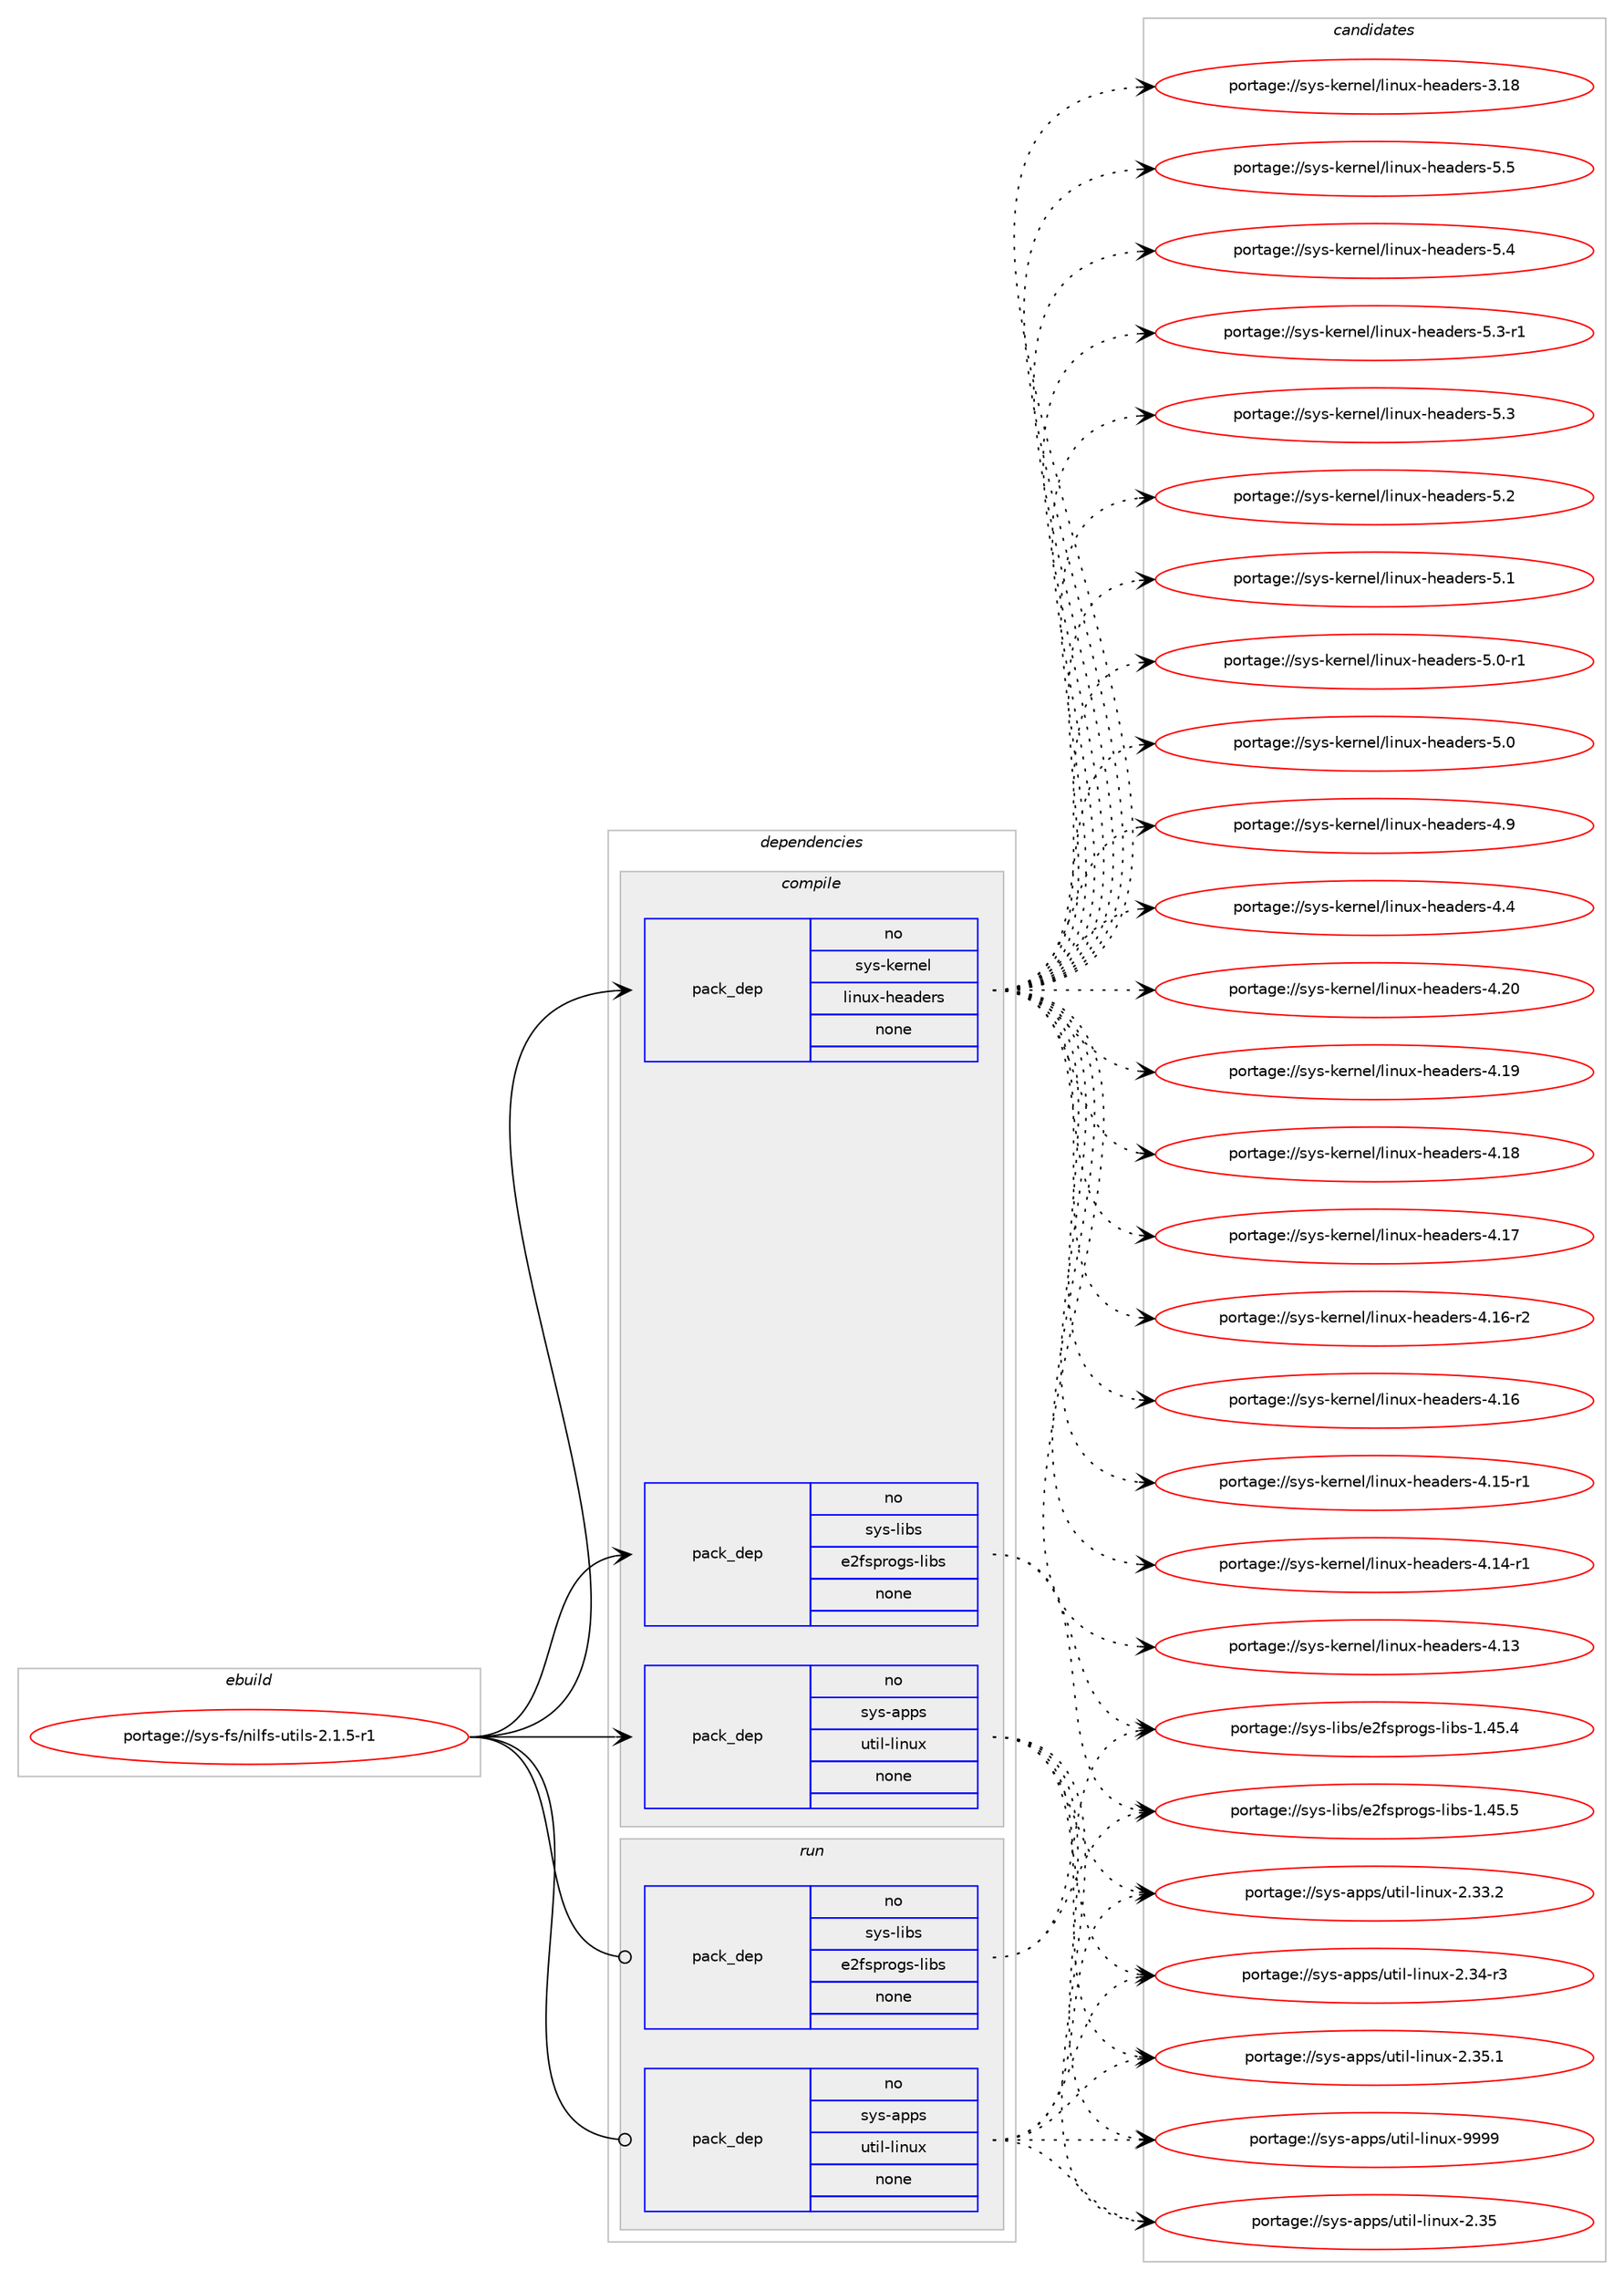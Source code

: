 digraph prolog {

# *************
# Graph options
# *************

newrank=true;
concentrate=true;
compound=true;
graph [rankdir=LR,fontname=Helvetica,fontsize=10,ranksep=1.5];#, ranksep=2.5, nodesep=0.2];
edge  [arrowhead=vee];
node  [fontname=Helvetica,fontsize=10];

# **********
# The ebuild
# **********

subgraph cluster_leftcol {
color=gray;
rank=same;
label=<<i>ebuild</i>>;
id [label="portage://sys-fs/nilfs-utils-2.1.5-r1", color=red, width=4, href="../sys-fs/nilfs-utils-2.1.5-r1.svg"];
}

# ****************
# The dependencies
# ****************

subgraph cluster_midcol {
color=gray;
label=<<i>dependencies</i>>;
subgraph cluster_compile {
fillcolor="#eeeeee";
style=filled;
label=<<i>compile</i>>;
subgraph pack33791 {
dependency43195 [label=<<TABLE BORDER="0" CELLBORDER="1" CELLSPACING="0" CELLPADDING="4" WIDTH="220"><TR><TD ROWSPAN="6" CELLPADDING="30">pack_dep</TD></TR><TR><TD WIDTH="110">no</TD></TR><TR><TD>sys-apps</TD></TR><TR><TD>util-linux</TD></TR><TR><TD>none</TD></TR><TR><TD></TD></TR></TABLE>>, shape=none, color=blue];
}
id:e -> dependency43195:w [weight=20,style="solid",arrowhead="vee"];
subgraph pack33792 {
dependency43196 [label=<<TABLE BORDER="0" CELLBORDER="1" CELLSPACING="0" CELLPADDING="4" WIDTH="220"><TR><TD ROWSPAN="6" CELLPADDING="30">pack_dep</TD></TR><TR><TD WIDTH="110">no</TD></TR><TR><TD>sys-kernel</TD></TR><TR><TD>linux-headers</TD></TR><TR><TD>none</TD></TR><TR><TD></TD></TR></TABLE>>, shape=none, color=blue];
}
id:e -> dependency43196:w [weight=20,style="solid",arrowhead="vee"];
subgraph pack33793 {
dependency43197 [label=<<TABLE BORDER="0" CELLBORDER="1" CELLSPACING="0" CELLPADDING="4" WIDTH="220"><TR><TD ROWSPAN="6" CELLPADDING="30">pack_dep</TD></TR><TR><TD WIDTH="110">no</TD></TR><TR><TD>sys-libs</TD></TR><TR><TD>e2fsprogs-libs</TD></TR><TR><TD>none</TD></TR><TR><TD></TD></TR></TABLE>>, shape=none, color=blue];
}
id:e -> dependency43197:w [weight=20,style="solid",arrowhead="vee"];
}
subgraph cluster_compileandrun {
fillcolor="#eeeeee";
style=filled;
label=<<i>compile and run</i>>;
}
subgraph cluster_run {
fillcolor="#eeeeee";
style=filled;
label=<<i>run</i>>;
subgraph pack33794 {
dependency43198 [label=<<TABLE BORDER="0" CELLBORDER="1" CELLSPACING="0" CELLPADDING="4" WIDTH="220"><TR><TD ROWSPAN="6" CELLPADDING="30">pack_dep</TD></TR><TR><TD WIDTH="110">no</TD></TR><TR><TD>sys-apps</TD></TR><TR><TD>util-linux</TD></TR><TR><TD>none</TD></TR><TR><TD></TD></TR></TABLE>>, shape=none, color=blue];
}
id:e -> dependency43198:w [weight=20,style="solid",arrowhead="odot"];
subgraph pack33795 {
dependency43199 [label=<<TABLE BORDER="0" CELLBORDER="1" CELLSPACING="0" CELLPADDING="4" WIDTH="220"><TR><TD ROWSPAN="6" CELLPADDING="30">pack_dep</TD></TR><TR><TD WIDTH="110">no</TD></TR><TR><TD>sys-libs</TD></TR><TR><TD>e2fsprogs-libs</TD></TR><TR><TD>none</TD></TR><TR><TD></TD></TR></TABLE>>, shape=none, color=blue];
}
id:e -> dependency43199:w [weight=20,style="solid",arrowhead="odot"];
}
}

# **************
# The candidates
# **************

subgraph cluster_choices {
rank=same;
color=gray;
label=<<i>candidates</i>>;

subgraph choice33791 {
color=black;
nodesep=1;
choice115121115459711211211547117116105108451081051101171204557575757 [label="portage://sys-apps/util-linux-9999", color=red, width=4,href="../sys-apps/util-linux-9999.svg"];
choice1151211154597112112115471171161051084510810511011712045504651534649 [label="portage://sys-apps/util-linux-2.35.1", color=red, width=4,href="../sys-apps/util-linux-2.35.1.svg"];
choice115121115459711211211547117116105108451081051101171204550465153 [label="portage://sys-apps/util-linux-2.35", color=red, width=4,href="../sys-apps/util-linux-2.35.svg"];
choice1151211154597112112115471171161051084510810511011712045504651524511451 [label="portage://sys-apps/util-linux-2.34-r3", color=red, width=4,href="../sys-apps/util-linux-2.34-r3.svg"];
choice1151211154597112112115471171161051084510810511011712045504651514650 [label="portage://sys-apps/util-linux-2.33.2", color=red, width=4,href="../sys-apps/util-linux-2.33.2.svg"];
dependency43195:e -> choice115121115459711211211547117116105108451081051101171204557575757:w [style=dotted,weight="100"];
dependency43195:e -> choice1151211154597112112115471171161051084510810511011712045504651534649:w [style=dotted,weight="100"];
dependency43195:e -> choice115121115459711211211547117116105108451081051101171204550465153:w [style=dotted,weight="100"];
dependency43195:e -> choice1151211154597112112115471171161051084510810511011712045504651524511451:w [style=dotted,weight="100"];
dependency43195:e -> choice1151211154597112112115471171161051084510810511011712045504651514650:w [style=dotted,weight="100"];
}
subgraph choice33792 {
color=black;
nodesep=1;
choice1151211154510710111411010110847108105110117120451041019710010111411545534653 [label="portage://sys-kernel/linux-headers-5.5", color=red, width=4,href="../sys-kernel/linux-headers-5.5.svg"];
choice1151211154510710111411010110847108105110117120451041019710010111411545534652 [label="portage://sys-kernel/linux-headers-5.4", color=red, width=4,href="../sys-kernel/linux-headers-5.4.svg"];
choice11512111545107101114110101108471081051101171204510410197100101114115455346514511449 [label="portage://sys-kernel/linux-headers-5.3-r1", color=red, width=4,href="../sys-kernel/linux-headers-5.3-r1.svg"];
choice1151211154510710111411010110847108105110117120451041019710010111411545534651 [label="portage://sys-kernel/linux-headers-5.3", color=red, width=4,href="../sys-kernel/linux-headers-5.3.svg"];
choice1151211154510710111411010110847108105110117120451041019710010111411545534650 [label="portage://sys-kernel/linux-headers-5.2", color=red, width=4,href="../sys-kernel/linux-headers-5.2.svg"];
choice1151211154510710111411010110847108105110117120451041019710010111411545534649 [label="portage://sys-kernel/linux-headers-5.1", color=red, width=4,href="../sys-kernel/linux-headers-5.1.svg"];
choice11512111545107101114110101108471081051101171204510410197100101114115455346484511449 [label="portage://sys-kernel/linux-headers-5.0-r1", color=red, width=4,href="../sys-kernel/linux-headers-5.0-r1.svg"];
choice1151211154510710111411010110847108105110117120451041019710010111411545534648 [label="portage://sys-kernel/linux-headers-5.0", color=red, width=4,href="../sys-kernel/linux-headers-5.0.svg"];
choice1151211154510710111411010110847108105110117120451041019710010111411545524657 [label="portage://sys-kernel/linux-headers-4.9", color=red, width=4,href="../sys-kernel/linux-headers-4.9.svg"];
choice1151211154510710111411010110847108105110117120451041019710010111411545524652 [label="portage://sys-kernel/linux-headers-4.4", color=red, width=4,href="../sys-kernel/linux-headers-4.4.svg"];
choice115121115451071011141101011084710810511011712045104101971001011141154552465048 [label="portage://sys-kernel/linux-headers-4.20", color=red, width=4,href="../sys-kernel/linux-headers-4.20.svg"];
choice115121115451071011141101011084710810511011712045104101971001011141154552464957 [label="portage://sys-kernel/linux-headers-4.19", color=red, width=4,href="../sys-kernel/linux-headers-4.19.svg"];
choice115121115451071011141101011084710810511011712045104101971001011141154552464956 [label="portage://sys-kernel/linux-headers-4.18", color=red, width=4,href="../sys-kernel/linux-headers-4.18.svg"];
choice115121115451071011141101011084710810511011712045104101971001011141154552464955 [label="portage://sys-kernel/linux-headers-4.17", color=red, width=4,href="../sys-kernel/linux-headers-4.17.svg"];
choice1151211154510710111411010110847108105110117120451041019710010111411545524649544511450 [label="portage://sys-kernel/linux-headers-4.16-r2", color=red, width=4,href="../sys-kernel/linux-headers-4.16-r2.svg"];
choice115121115451071011141101011084710810511011712045104101971001011141154552464954 [label="portage://sys-kernel/linux-headers-4.16", color=red, width=4,href="../sys-kernel/linux-headers-4.16.svg"];
choice1151211154510710111411010110847108105110117120451041019710010111411545524649534511449 [label="portage://sys-kernel/linux-headers-4.15-r1", color=red, width=4,href="../sys-kernel/linux-headers-4.15-r1.svg"];
choice1151211154510710111411010110847108105110117120451041019710010111411545524649524511449 [label="portage://sys-kernel/linux-headers-4.14-r1", color=red, width=4,href="../sys-kernel/linux-headers-4.14-r1.svg"];
choice115121115451071011141101011084710810511011712045104101971001011141154552464951 [label="portage://sys-kernel/linux-headers-4.13", color=red, width=4,href="../sys-kernel/linux-headers-4.13.svg"];
choice115121115451071011141101011084710810511011712045104101971001011141154551464956 [label="portage://sys-kernel/linux-headers-3.18", color=red, width=4,href="../sys-kernel/linux-headers-3.18.svg"];
dependency43196:e -> choice1151211154510710111411010110847108105110117120451041019710010111411545534653:w [style=dotted,weight="100"];
dependency43196:e -> choice1151211154510710111411010110847108105110117120451041019710010111411545534652:w [style=dotted,weight="100"];
dependency43196:e -> choice11512111545107101114110101108471081051101171204510410197100101114115455346514511449:w [style=dotted,weight="100"];
dependency43196:e -> choice1151211154510710111411010110847108105110117120451041019710010111411545534651:w [style=dotted,weight="100"];
dependency43196:e -> choice1151211154510710111411010110847108105110117120451041019710010111411545534650:w [style=dotted,weight="100"];
dependency43196:e -> choice1151211154510710111411010110847108105110117120451041019710010111411545534649:w [style=dotted,weight="100"];
dependency43196:e -> choice11512111545107101114110101108471081051101171204510410197100101114115455346484511449:w [style=dotted,weight="100"];
dependency43196:e -> choice1151211154510710111411010110847108105110117120451041019710010111411545534648:w [style=dotted,weight="100"];
dependency43196:e -> choice1151211154510710111411010110847108105110117120451041019710010111411545524657:w [style=dotted,weight="100"];
dependency43196:e -> choice1151211154510710111411010110847108105110117120451041019710010111411545524652:w [style=dotted,weight="100"];
dependency43196:e -> choice115121115451071011141101011084710810511011712045104101971001011141154552465048:w [style=dotted,weight="100"];
dependency43196:e -> choice115121115451071011141101011084710810511011712045104101971001011141154552464957:w [style=dotted,weight="100"];
dependency43196:e -> choice115121115451071011141101011084710810511011712045104101971001011141154552464956:w [style=dotted,weight="100"];
dependency43196:e -> choice115121115451071011141101011084710810511011712045104101971001011141154552464955:w [style=dotted,weight="100"];
dependency43196:e -> choice1151211154510710111411010110847108105110117120451041019710010111411545524649544511450:w [style=dotted,weight="100"];
dependency43196:e -> choice115121115451071011141101011084710810511011712045104101971001011141154552464954:w [style=dotted,weight="100"];
dependency43196:e -> choice1151211154510710111411010110847108105110117120451041019710010111411545524649534511449:w [style=dotted,weight="100"];
dependency43196:e -> choice1151211154510710111411010110847108105110117120451041019710010111411545524649524511449:w [style=dotted,weight="100"];
dependency43196:e -> choice115121115451071011141101011084710810511011712045104101971001011141154552464951:w [style=dotted,weight="100"];
dependency43196:e -> choice115121115451071011141101011084710810511011712045104101971001011141154551464956:w [style=dotted,weight="100"];
}
subgraph choice33793 {
color=black;
nodesep=1;
choice11512111545108105981154710150102115112114111103115451081059811545494652534653 [label="portage://sys-libs/e2fsprogs-libs-1.45.5", color=red, width=4,href="../sys-libs/e2fsprogs-libs-1.45.5.svg"];
choice11512111545108105981154710150102115112114111103115451081059811545494652534652 [label="portage://sys-libs/e2fsprogs-libs-1.45.4", color=red, width=4,href="../sys-libs/e2fsprogs-libs-1.45.4.svg"];
dependency43197:e -> choice11512111545108105981154710150102115112114111103115451081059811545494652534653:w [style=dotted,weight="100"];
dependency43197:e -> choice11512111545108105981154710150102115112114111103115451081059811545494652534652:w [style=dotted,weight="100"];
}
subgraph choice33794 {
color=black;
nodesep=1;
choice115121115459711211211547117116105108451081051101171204557575757 [label="portage://sys-apps/util-linux-9999", color=red, width=4,href="../sys-apps/util-linux-9999.svg"];
choice1151211154597112112115471171161051084510810511011712045504651534649 [label="portage://sys-apps/util-linux-2.35.1", color=red, width=4,href="../sys-apps/util-linux-2.35.1.svg"];
choice115121115459711211211547117116105108451081051101171204550465153 [label="portage://sys-apps/util-linux-2.35", color=red, width=4,href="../sys-apps/util-linux-2.35.svg"];
choice1151211154597112112115471171161051084510810511011712045504651524511451 [label="portage://sys-apps/util-linux-2.34-r3", color=red, width=4,href="../sys-apps/util-linux-2.34-r3.svg"];
choice1151211154597112112115471171161051084510810511011712045504651514650 [label="portage://sys-apps/util-linux-2.33.2", color=red, width=4,href="../sys-apps/util-linux-2.33.2.svg"];
dependency43198:e -> choice115121115459711211211547117116105108451081051101171204557575757:w [style=dotted,weight="100"];
dependency43198:e -> choice1151211154597112112115471171161051084510810511011712045504651534649:w [style=dotted,weight="100"];
dependency43198:e -> choice115121115459711211211547117116105108451081051101171204550465153:w [style=dotted,weight="100"];
dependency43198:e -> choice1151211154597112112115471171161051084510810511011712045504651524511451:w [style=dotted,weight="100"];
dependency43198:e -> choice1151211154597112112115471171161051084510810511011712045504651514650:w [style=dotted,weight="100"];
}
subgraph choice33795 {
color=black;
nodesep=1;
choice11512111545108105981154710150102115112114111103115451081059811545494652534653 [label="portage://sys-libs/e2fsprogs-libs-1.45.5", color=red, width=4,href="../sys-libs/e2fsprogs-libs-1.45.5.svg"];
choice11512111545108105981154710150102115112114111103115451081059811545494652534652 [label="portage://sys-libs/e2fsprogs-libs-1.45.4", color=red, width=4,href="../sys-libs/e2fsprogs-libs-1.45.4.svg"];
dependency43199:e -> choice11512111545108105981154710150102115112114111103115451081059811545494652534653:w [style=dotted,weight="100"];
dependency43199:e -> choice11512111545108105981154710150102115112114111103115451081059811545494652534652:w [style=dotted,weight="100"];
}
}

}
